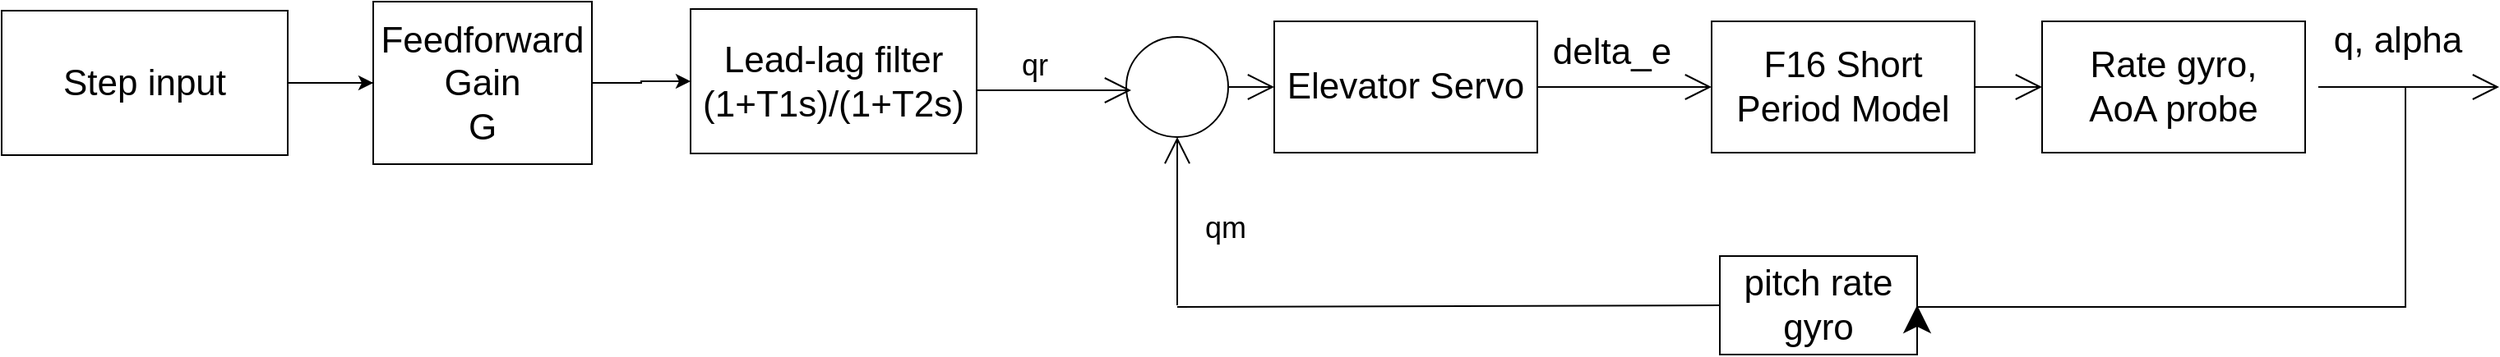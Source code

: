 <mxfile version="20.8.19" type="device"><diagram id="Ce84dW5BH3hm1807Oq9f" name="Page-1"><mxGraphModel dx="2443" dy="604" grid="0" gridSize="10" guides="1" tooltips="1" connect="1" arrows="1" fold="1" page="0" pageScale="1" pageWidth="850" pageHeight="1100" math="0" shadow="0"><root><mxCell id="0"/><mxCell id="1" parent="0"/><mxCell id="UciFfsbdjox-zmvF7Ysd-3" style="edgeStyle=none;curved=1;rounded=0;orthogonalLoop=1;jettySize=auto;html=1;entryX=0;entryY=0.5;entryDx=0;entryDy=0;endArrow=open;startSize=14;endSize=14;sourcePerimeterSpacing=8;targetPerimeterSpacing=8;exitX=1;exitY=0.5;exitDx=0;exitDy=0;fontSize=22;" parent="1" source="UciFfsbdjox-zmvF7Ysd-1" target="UciFfsbdjox-zmvF7Ysd-2" edge="1"><mxGeometry relative="1" as="geometry"/></mxCell><mxCell id="UciFfsbdjox-zmvF7Ysd-4" value="delta_e" style="edgeLabel;html=1;align=center;verticalAlign=middle;resizable=0;points=[];fontSize=22;" parent="UciFfsbdjox-zmvF7Ysd-3" vertex="1" connectable="0"><mxGeometry x="0.415" y="-3" relative="1" as="geometry"><mxPoint x="-30" y="-24" as="offset"/></mxGeometry></mxCell><mxCell id="UciFfsbdjox-zmvF7Ysd-1" value="Elevator Servo" style="rounded=0;whiteSpace=wrap;html=1;hachureGap=4;fontSize=22;" parent="1" vertex="1"><mxGeometry x="-12" y="183" width="160" height="80" as="geometry"/></mxCell><mxCell id="UciFfsbdjox-zmvF7Ysd-6" style="edgeStyle=none;curved=1;rounded=0;orthogonalLoop=1;jettySize=auto;html=1;entryX=0;entryY=0.5;entryDx=0;entryDy=0;endArrow=open;startSize=14;endSize=14;sourcePerimeterSpacing=8;targetPerimeterSpacing=8;exitX=1;exitY=0.5;exitDx=0;exitDy=0;fontSize=22;" parent="1" source="UciFfsbdjox-zmvF7Ysd-2" target="UciFfsbdjox-zmvF7Ysd-5" edge="1"><mxGeometry relative="1" as="geometry"/></mxCell><mxCell id="UciFfsbdjox-zmvF7Ysd-2" value="F16 Short Period Model" style="rounded=0;whiteSpace=wrap;html=1;hachureGap=4;fontSize=22;" parent="1" vertex="1"><mxGeometry x="254" y="183" width="160" height="80" as="geometry"/></mxCell><mxCell id="UciFfsbdjox-zmvF7Ysd-10" style="edgeStyle=none;curved=1;rounded=0;orthogonalLoop=1;jettySize=auto;html=1;endArrow=open;startSize=14;endSize=14;sourcePerimeterSpacing=8;targetPerimeterSpacing=8;fontSize=22;" parent="1" source="UciFfsbdjox-zmvF7Ysd-5" edge="1"><mxGeometry relative="1" as="geometry"><mxPoint x="733" y="223" as="targetPoint"/></mxGeometry></mxCell><mxCell id="UciFfsbdjox-zmvF7Ysd-5" value="Rate gyro, &lt;br&gt;AoA probe" style="rounded=0;whiteSpace=wrap;html=1;hachureGap=4;fontSize=22;" parent="1" vertex="1"><mxGeometry x="455" y="183" width="160" height="80" as="geometry"/></mxCell><mxCell id="UciFfsbdjox-zmvF7Ysd-11" value="q, alpha" style="text;html=1;align=center;verticalAlign=middle;resizable=0;points=[];autosize=1;strokeColor=none;fillColor=none;hachureGap=4;fontSize=22;" parent="1" vertex="1"><mxGeometry x="623" y="176" width="96" height="38" as="geometry"/></mxCell><mxCell id="UciFfsbdjox-zmvF7Ysd-12" value="pitch rate gyro" style="whiteSpace=wrap;html=1;hachureGap=4;fontSize=22;" parent="1" vertex="1"><mxGeometry x="259" y="326" width="120" height="60" as="geometry"/></mxCell><mxCell id="UciFfsbdjox-zmvF7Ysd-26" style="edgeStyle=orthogonalEdgeStyle;rounded=0;orthogonalLoop=1;jettySize=auto;html=1;entryX=0;entryY=0.5;entryDx=0;entryDy=0;endArrow=open;startSize=14;endSize=14;sourcePerimeterSpacing=8;targetPerimeterSpacing=8;exitX=1;exitY=0.5;exitDx=0;exitDy=0;fontSize=22;" parent="1" source="UciFfsbdjox-zmvF7Ysd-15" target="UciFfsbdjox-zmvF7Ysd-1" edge="1"><mxGeometry relative="1" as="geometry"><mxPoint x="-32" y="223" as="sourcePoint"/></mxGeometry></mxCell><mxCell id="UciFfsbdjox-zmvF7Ysd-15" value="" style="ellipse;whiteSpace=wrap;html=1;hachureGap=4;fontSize=22;" parent="1" vertex="1"><mxGeometry x="-102" y="192.5" width="62" height="61" as="geometry"/></mxCell><mxCell id="UciFfsbdjox-zmvF7Ysd-16" value="" style="edgeStyle=none;orthogonalLoop=1;jettySize=auto;html=1;rounded=0;endArrow=open;startSize=14;endSize=14;sourcePerimeterSpacing=8;targetPerimeterSpacing=8;curved=1;fontSize=22;" parent="1" edge="1"><mxGeometry width="120" relative="1" as="geometry"><mxPoint x="-229" y="225" as="sourcePoint"/><mxPoint x="-99" y="225" as="targetPoint"/><Array as="points"/></mxGeometry></mxCell><mxCell id="UciFfsbdjox-zmvF7Ysd-17" value="" style="edgeStyle=none;orthogonalLoop=1;jettySize=auto;html=1;rounded=0;endArrow=open;startSize=14;endSize=14;sourcePerimeterSpacing=8;targetPerimeterSpacing=8;curved=1;entryX=0.5;entryY=1;entryDx=0;entryDy=0;fontSize=22;" parent="1" target="UciFfsbdjox-zmvF7Ysd-15" edge="1"><mxGeometry width="120" relative="1" as="geometry"><mxPoint x="-71" y="356" as="sourcePoint"/><mxPoint x="-99" y="228" as="targetPoint"/><Array as="points"/></mxGeometry></mxCell><mxCell id="UciFfsbdjox-zmvF7Ysd-20" value="" style="endArrow=none;html=1;rounded=0;startSize=14;endSize=14;sourcePerimeterSpacing=8;targetPerimeterSpacing=8;curved=1;exitX=0;exitY=0.5;exitDx=0;exitDy=0;fontSize=22;" parent="1" source="UciFfsbdjox-zmvF7Ysd-12" edge="1"><mxGeometry width="50" height="50" relative="1" as="geometry"><mxPoint x="234" y="159" as="sourcePoint"/><mxPoint x="-71" y="357" as="targetPoint"/></mxGeometry></mxCell><mxCell id="UciFfsbdjox-zmvF7Ysd-23" value="" style="endArrow=classic;html=1;rounded=0;startSize=14;endSize=14;sourcePerimeterSpacing=8;targetPerimeterSpacing=8;entryX=1;entryY=0.5;entryDx=0;entryDy=0;edgeStyle=orthogonalEdgeStyle;fontSize=22;" parent="1" target="UciFfsbdjox-zmvF7Ysd-12" edge="1"><mxGeometry width="50" height="50" relative="1" as="geometry"><mxPoint x="676" y="223" as="sourcePoint"/><mxPoint x="284" y="109" as="targetPoint"/><Array as="points"><mxPoint x="676" y="357"/></Array></mxGeometry></mxCell><mxCell id="UciFfsbdjox-zmvF7Ysd-24" value="" style="shape=image;html=1;verticalAlign=top;verticalLabelPosition=bottom;labelBackgroundColor=#ffffff;imageAspect=0;aspect=fixed;image=https://cdn3.iconfinder.com/data/icons/user-interface-169/32/plus-128.png;hachureGap=4;fontSize=22;" parent="1" vertex="1"><mxGeometry x="-143" y="176" width="38" height="38" as="geometry"/></mxCell><mxCell id="UciFfsbdjox-zmvF7Ysd-25" value="" style="shape=image;html=1;verticalAlign=top;verticalLabelPosition=bottom;labelBackgroundColor=#ffffff;imageAspect=0;aspect=fixed;image=https://cdn4.iconfinder.com/data/icons/ionicons/512/icon-minus-128.png;hachureGap=4;fontSize=22;" parent="1" vertex="1"><mxGeometry x="-110" y="256" width="27" height="27" as="geometry"/></mxCell><mxCell id="NHehZmPjFNO9ndapIv18-1" value="Lead-lag filter&lt;br&gt;(1+T1s)/(1+T2s)" style="rounded=0;whiteSpace=wrap;html=1;hachureGap=4;fontSize=22;" parent="1" vertex="1"><mxGeometry x="-367" y="175.5" width="174" height="88" as="geometry"/></mxCell><mxCell id="0i5wNmf5h2z7yAdJ0ycY-3" style="edgeStyle=orthogonalEdgeStyle;rounded=0;orthogonalLoop=1;jettySize=auto;html=1;" edge="1" parent="1" source="NHehZmPjFNO9ndapIv18-2" target="0i5wNmf5h2z7yAdJ0ycY-1"><mxGeometry relative="1" as="geometry"/></mxCell><mxCell id="NHehZmPjFNO9ndapIv18-2" value="Step input" style="rounded=0;whiteSpace=wrap;html=1;hachureGap=4;fontSize=22;" parent="1" vertex="1"><mxGeometry x="-786" y="176.5" width="174" height="88" as="geometry"/></mxCell><mxCell id="0i5wNmf5h2z7yAdJ0ycY-2" value="" style="edgeStyle=orthogonalEdgeStyle;rounded=0;orthogonalLoop=1;jettySize=auto;html=1;entryX=0;entryY=0.5;entryDx=0;entryDy=0;endArrow=none;" edge="1" parent="1" source="NHehZmPjFNO9ndapIv18-2" target="0i5wNmf5h2z7yAdJ0ycY-1"><mxGeometry relative="1" as="geometry"><mxPoint x="-577" y="219.5" as="sourcePoint"/><mxPoint x="-367" y="219.5" as="targetPoint"/></mxGeometry></mxCell><mxCell id="0i5wNmf5h2z7yAdJ0ycY-4" style="edgeStyle=orthogonalEdgeStyle;rounded=0;orthogonalLoop=1;jettySize=auto;html=1;entryX=0;entryY=0.5;entryDx=0;entryDy=0;" edge="1" parent="1" source="0i5wNmf5h2z7yAdJ0ycY-1" target="NHehZmPjFNO9ndapIv18-1"><mxGeometry relative="1" as="geometry"/></mxCell><mxCell id="0i5wNmf5h2z7yAdJ0ycY-1" value="Feedforward Gain&lt;br&gt;G" style="rounded=0;whiteSpace=wrap;html=1;hachureGap=4;fontSize=22;" vertex="1" parent="1"><mxGeometry x="-560" y="171" width="133" height="99" as="geometry"/></mxCell><mxCell id="0i5wNmf5h2z7yAdJ0ycY-7" value="&lt;font style=&quot;font-size: 18px;&quot;&gt;qr&lt;/font&gt;" style="text;html=1;align=center;verticalAlign=middle;resizable=0;points=[];autosize=1;strokeColor=none;fillColor=none;" vertex="1" parent="1"><mxGeometry x="-175" y="193" width="34" height="34" as="geometry"/></mxCell><mxCell id="0i5wNmf5h2z7yAdJ0ycY-8" value="&lt;font style=&quot;font-size: 18px;&quot;&gt;qm&lt;/font&gt;" style="text;html=1;align=center;verticalAlign=middle;resizable=0;points=[];autosize=1;strokeColor=none;fillColor=none;" vertex="1" parent="1"><mxGeometry x="-64" y="292" width="43" height="34" as="geometry"/></mxCell></root></mxGraphModel></diagram></mxfile>